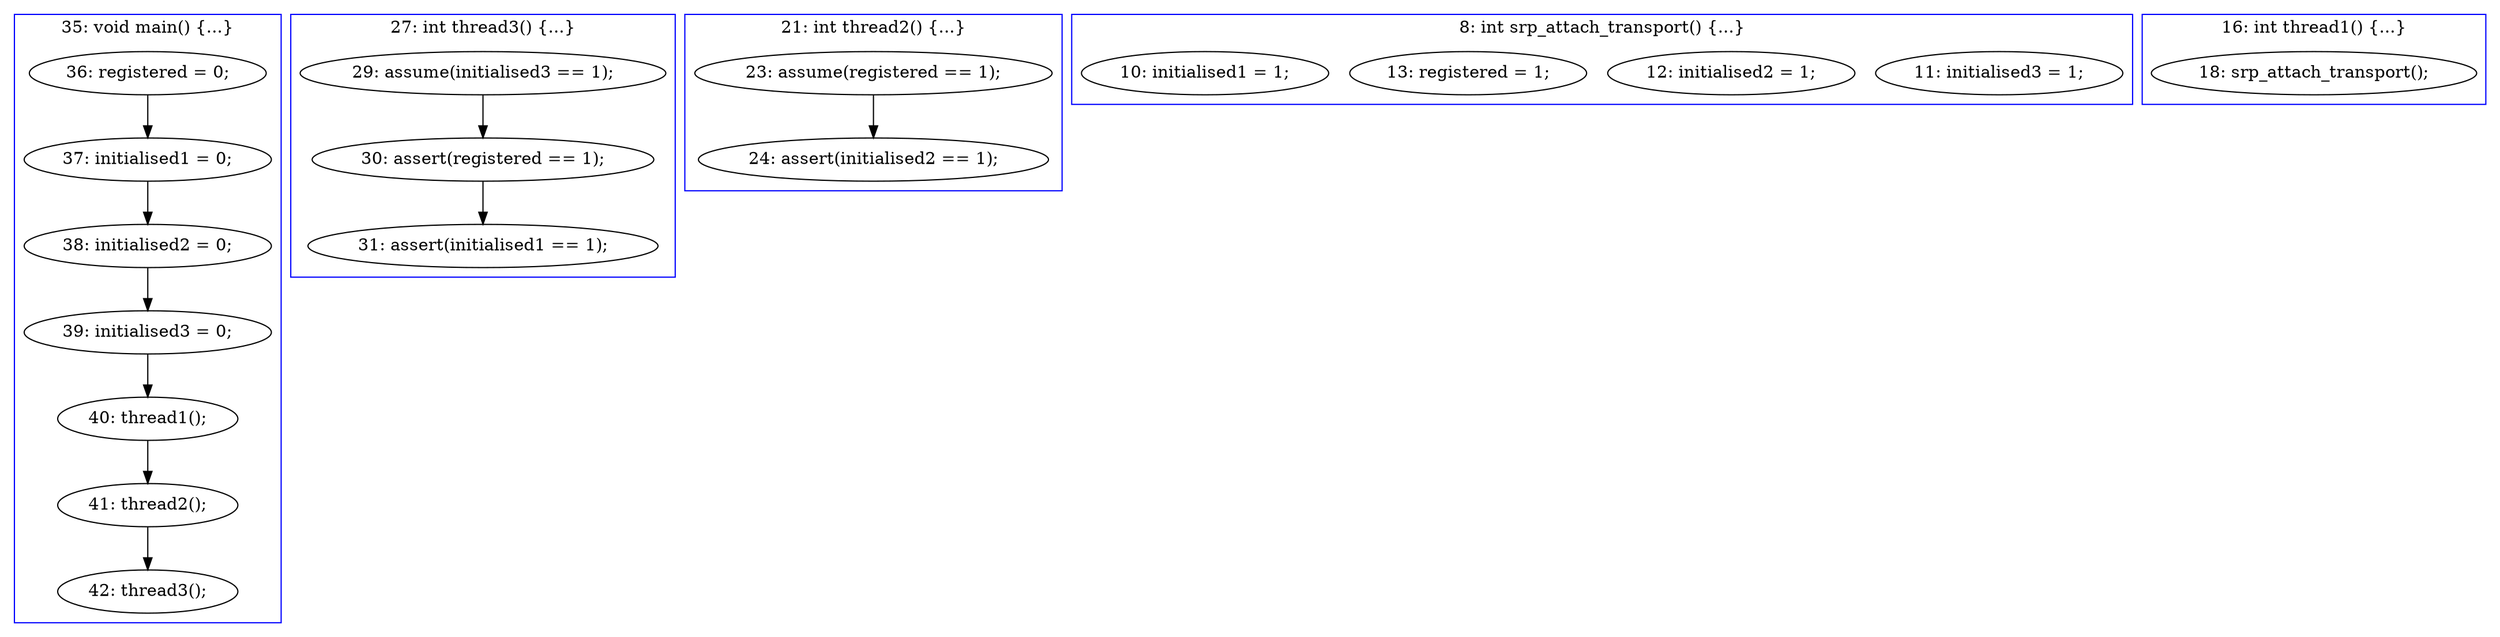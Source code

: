 digraph PartialOrder {
	compound = true
	"36: registered = 0;" -> "37: initialised1 = 0;"
	"38: initialised2 = 0;" -> "39: initialised3 = 0;"
	"29: assume(initialised3 == 1);" -> "30: assert(registered == 1);"
	"39: initialised3 = 0;" -> "40: thread1();"
	"37: initialised1 = 0;" -> "38: initialised2 = 0;"
	"30: assert(registered == 1);" -> "31: assert(initialised1 == 1);"
	"40: thread1();" -> "41: thread2();"
	"41: thread2();" -> "42: thread3();"
	"23: assume(registered == 1);" -> "24: assert(initialised2 == 1);"
	subgraph cluster5 {
		label = "8: int srp_attach_transport() {...}"
		color = blue
		"11: initialised3 = 1;"  [label = "11: initialised3 = 1;"]
		"12: initialised2 = 1;"  [label = "12: initialised2 = 1;"]
		"13: registered = 1;"  [label = "13: registered = 1;"]
		"10: initialised1 = 1;"  [label = "10: initialised1 = 1;"]
	}
	subgraph cluster4 {
		label = "16: int thread1() {...}"
		color = blue
		"18: srp_attach_transport();"  [label = "18: srp_attach_transport();"]
	}
	subgraph cluster1 {
		label = "21: int thread2() {...}"
		color = blue
		"23: assume(registered == 1);"  [label = "23: assume(registered == 1);"]
		"24: assert(initialised2 == 1);"  [label = "24: assert(initialised2 == 1);"]
	}
	subgraph cluster3 {
		label = "35: void main() {...}"
		color = blue
		"39: initialised3 = 0;"  [label = "39: initialised3 = 0;"]
		"41: thread2();"  [label = "41: thread2();"]
		"36: registered = 0;"  [label = "36: registered = 0;"]
		"37: initialised1 = 0;"  [label = "37: initialised1 = 0;"]
		"42: thread3();"  [label = "42: thread3();"]
		"38: initialised2 = 0;"  [label = "38: initialised2 = 0;"]
		"40: thread1();"  [label = "40: thread1();"]
	}
	subgraph cluster2 {
		label = "27: int thread3() {...}"
		color = blue
		"30: assert(registered == 1);"  [label = "30: assert(registered == 1);"]
		"31: assert(initialised1 == 1);"  [label = "31: assert(initialised1 == 1);"]
		"29: assume(initialised3 == 1);"  [label = "29: assume(initialised3 == 1);"]
	}
}